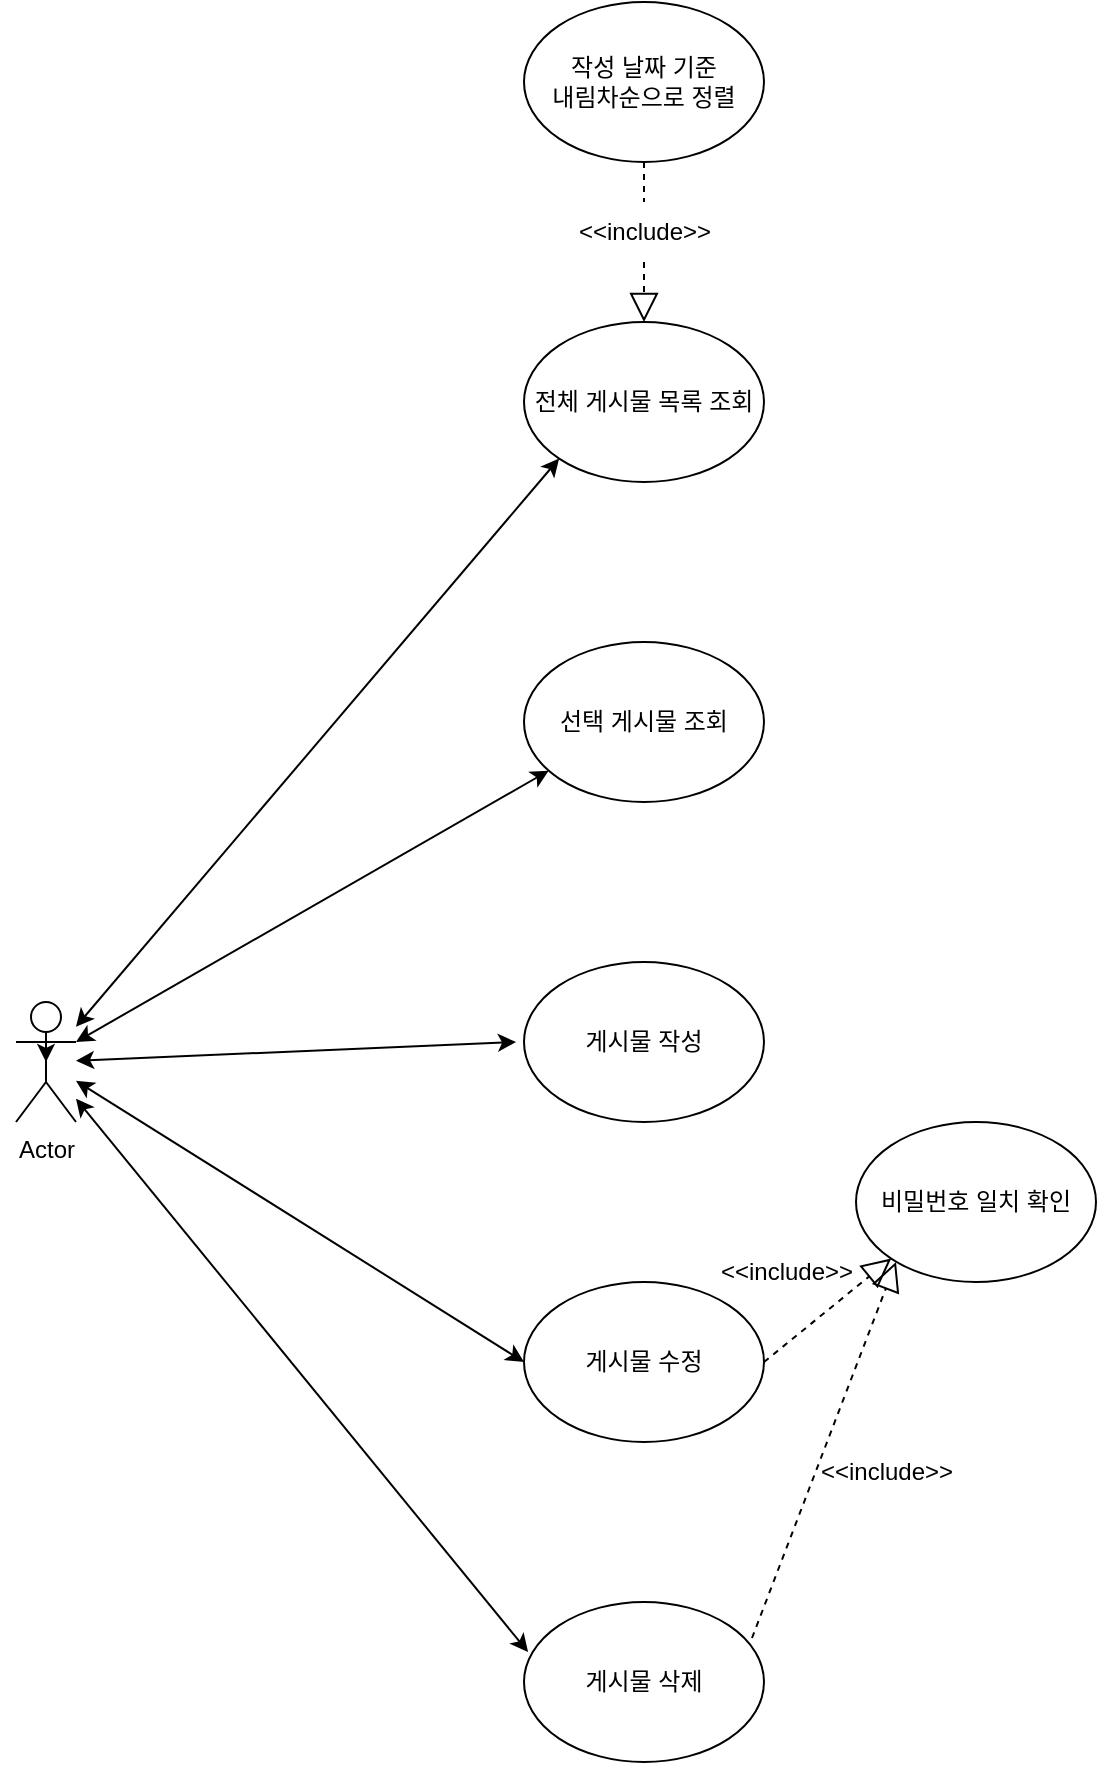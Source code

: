 <mxfile version="20.6.0" type="device"><diagram id="4R-hPzRIdWX01zuSBIqu" name="페이지-1"><mxGraphModel dx="1402" dy="728" grid="1" gridSize="10" guides="1" tooltips="1" connect="1" arrows="1" fold="1" page="1" pageScale="1" pageWidth="827" pageHeight="1169" math="0" shadow="0"><root><mxCell id="0"/><mxCell id="1" parent="0"/><mxCell id="6PjYXfm6TqM1pCel4V7G-1" value="Actor" style="shape=umlActor;verticalLabelPosition=bottom;verticalAlign=top;html=1;outlineConnect=0;" parent="1" vertex="1"><mxGeometry x="100" y="580" width="30" height="60" as="geometry"/></mxCell><mxCell id="6PjYXfm6TqM1pCel4V7G-13" value="전체 게시물 목록 조회" style="ellipse;whiteSpace=wrap;html=1;" parent="1" vertex="1"><mxGeometry x="354" y="240" width="120" height="80" as="geometry"/></mxCell><mxCell id="6PjYXfm6TqM1pCel4V7G-14" value="게시물 작성" style="ellipse;whiteSpace=wrap;html=1;" parent="1" vertex="1"><mxGeometry x="354" y="560" width="120" height="80" as="geometry"/></mxCell><mxCell id="6PjYXfm6TqM1pCel4V7G-16" value="선택 게시물 조회" style="ellipse;whiteSpace=wrap;html=1;" parent="1" vertex="1"><mxGeometry x="354" y="400" width="120" height="80" as="geometry"/></mxCell><mxCell id="6PjYXfm6TqM1pCel4V7G-17" value="게시물 수정" style="ellipse;whiteSpace=wrap;html=1;" parent="1" vertex="1"><mxGeometry x="354" y="720" width="120" height="80" as="geometry"/></mxCell><mxCell id="6PjYXfm6TqM1pCel4V7G-18" value="게시물 삭제" style="ellipse;whiteSpace=wrap;html=1;" parent="1" vertex="1"><mxGeometry x="354" y="880" width="120" height="80" as="geometry"/></mxCell><mxCell id="6PjYXfm6TqM1pCel4V7G-28" value="" style="endArrow=classic;startArrow=classic;html=1;rounded=0;" parent="1" source="6PjYXfm6TqM1pCel4V7G-1" edge="1"><mxGeometry width="50" height="50" relative="1" as="geometry"><mxPoint x="250" y="700" as="sourcePoint"/><mxPoint x="350" y="600" as="targetPoint"/></mxGeometry></mxCell><mxCell id="6PjYXfm6TqM1pCel4V7G-29" value="" style="endArrow=classic;startArrow=classic;html=1;rounded=0;entryX=0;entryY=0.5;entryDx=0;entryDy=0;" parent="1" source="6PjYXfm6TqM1pCel4V7G-1" target="6PjYXfm6TqM1pCel4V7G-17" edge="1"><mxGeometry width="50" height="50" relative="1" as="geometry"><mxPoint x="140" y="590" as="sourcePoint"/><mxPoint x="300" y="650" as="targetPoint"/></mxGeometry></mxCell><mxCell id="6PjYXfm6TqM1pCel4V7G-32" value="" style="endArrow=classic;startArrow=classic;html=1;rounded=0;entryX=0.017;entryY=0.313;entryDx=0;entryDy=0;entryPerimeter=0;" parent="1" source="6PjYXfm6TqM1pCel4V7G-1" target="6PjYXfm6TqM1pCel4V7G-18" edge="1"><mxGeometry width="50" height="50" relative="1" as="geometry"><mxPoint x="250" y="800" as="sourcePoint"/><mxPoint x="300" y="750" as="targetPoint"/></mxGeometry></mxCell><mxCell id="6PjYXfm6TqM1pCel4V7G-33" value="" style="endArrow=classic;startArrow=classic;html=1;rounded=0;entryX=0;entryY=1;entryDx=0;entryDy=0;" parent="1" source="6PjYXfm6TqM1pCel4V7G-1" edge="1"><mxGeometry width="50" height="50" relative="1" as="geometry"><mxPoint x="140" y="580" as="sourcePoint"/><mxPoint x="371.574" y="308.284" as="targetPoint"/></mxGeometry></mxCell><mxCell id="6PjYXfm6TqM1pCel4V7G-34" value="" style="endArrow=classic;startArrow=classic;html=1;rounded=0;exitX=1;exitY=0.333;exitDx=0;exitDy=0;exitPerimeter=0;" parent="1" source="6PjYXfm6TqM1pCel4V7G-1" edge="1"><mxGeometry width="50" height="50" relative="1" as="geometry"><mxPoint x="140" y="580" as="sourcePoint"/><mxPoint x="366.378" y="464.332" as="targetPoint"/></mxGeometry></mxCell><mxCell id="6PjYXfm6TqM1pCel4V7G-43" value="작성 날짜 기준&lt;br&gt;내림차순으로 정렬" style="ellipse;whiteSpace=wrap;html=1;" parent="1" vertex="1"><mxGeometry x="354" y="80" width="120" height="80" as="geometry"/></mxCell><mxCell id="6PjYXfm6TqM1pCel4V7G-44" value="" style="endArrow=block;dashed=1;endFill=0;endSize=12;rounded=0;entryX=0.5;entryY=0;entryDx=0;entryDy=0;exitX=0.5;exitY=1;exitDx=0;exitDy=0;html=1;fontStyle=0;startArrow=none;" parent="1" source="6PjYXfm6TqM1pCel4V7G-45" target="6PjYXfm6TqM1pCel4V7G-13" edge="1"><mxGeometry width="160" relative="1" as="geometry"><mxPoint x="414" y="170" as="sourcePoint"/><mxPoint x="494" y="220" as="targetPoint"/></mxGeometry></mxCell><mxCell id="6PjYXfm6TqM1pCel4V7G-45" value="&amp;lt;&amp;lt;include&amp;gt;&amp;gt;" style="text;html=1;resizable=0;autosize=1;align=center;verticalAlign=middle;points=[];fillColor=none;strokeColor=none;rounded=0;" parent="1" vertex="1"><mxGeometry x="369" y="180" width="90" height="30" as="geometry"/></mxCell><mxCell id="6PjYXfm6TqM1pCel4V7G-46" value="" style="endArrow=none;dashed=1;endFill=0;endSize=12;rounded=0;entryX=0.5;entryY=0;entryDx=0;entryDy=0;exitX=0.5;exitY=1;exitDx=0;exitDy=0;html=1;fontStyle=0" parent="1" source="6PjYXfm6TqM1pCel4V7G-43" target="6PjYXfm6TqM1pCel4V7G-45" edge="1"><mxGeometry width="160" relative="1" as="geometry"><mxPoint x="414" y="160" as="sourcePoint"/><mxPoint x="414" y="240" as="targetPoint"/></mxGeometry></mxCell><mxCell id="6PjYXfm6TqM1pCel4V7G-55" style="edgeStyle=orthogonalEdgeStyle;rounded=0;orthogonalLoop=1;jettySize=auto;html=1;exitX=0;exitY=0.333;exitDx=0;exitDy=0;exitPerimeter=0;entryX=0.5;entryY=0.5;entryDx=0;entryDy=0;entryPerimeter=0;" parent="1" source="6PjYXfm6TqM1pCel4V7G-1" target="6PjYXfm6TqM1pCel4V7G-1" edge="1"><mxGeometry relative="1" as="geometry"/></mxCell><mxCell id="6PjYXfm6TqM1pCel4V7G-61" value="비밀번호 일치 확인" style="ellipse;whiteSpace=wrap;html=1;" parent="1" vertex="1"><mxGeometry x="520" y="640" width="120" height="80" as="geometry"/></mxCell><mxCell id="6PjYXfm6TqM1pCel4V7G-66" value="" style="endArrow=block;dashed=1;endFill=0;endSize=12;html=1;rounded=0;entryX=0;entryY=1;entryDx=0;entryDy=0;exitX=1;exitY=0.5;exitDx=0;exitDy=0;" parent="1" source="6PjYXfm6TqM1pCel4V7G-17" target="6PjYXfm6TqM1pCel4V7G-61" edge="1"><mxGeometry width="160" relative="1" as="geometry"><mxPoint x="340" y="670" as="sourcePoint"/><mxPoint x="500" y="670" as="targetPoint"/></mxGeometry></mxCell><mxCell id="6PjYXfm6TqM1pCel4V7G-67" value="&amp;lt;&amp;lt;include&amp;gt;&amp;gt;" style="text;html=1;resizable=0;autosize=1;align=center;verticalAlign=middle;points=[];fillColor=none;strokeColor=none;rounded=0;" parent="1" vertex="1"><mxGeometry x="440" y="700" width="90" height="30" as="geometry"/></mxCell><mxCell id="6PjYXfm6TqM1pCel4V7G-72" value="" style="endArrow=block;dashed=1;endFill=0;endSize=12;html=1;rounded=0;exitX=0.95;exitY=0.225;exitDx=0;exitDy=0;exitPerimeter=0;" parent="1" source="6PjYXfm6TqM1pCel4V7G-18" edge="1"><mxGeometry width="160" relative="1" as="geometry"><mxPoint x="490" y="871.72" as="sourcePoint"/><mxPoint x="540" y="710" as="targetPoint"/></mxGeometry></mxCell><mxCell id="6PjYXfm6TqM1pCel4V7G-73" value="&amp;lt;&amp;lt;include&amp;gt;&amp;gt;" style="text;html=1;resizable=0;autosize=1;align=center;verticalAlign=middle;points=[];fillColor=none;strokeColor=none;rounded=0;" parent="1" vertex="1"><mxGeometry x="490" y="800" width="90" height="30" as="geometry"/></mxCell></root></mxGraphModel></diagram></mxfile>